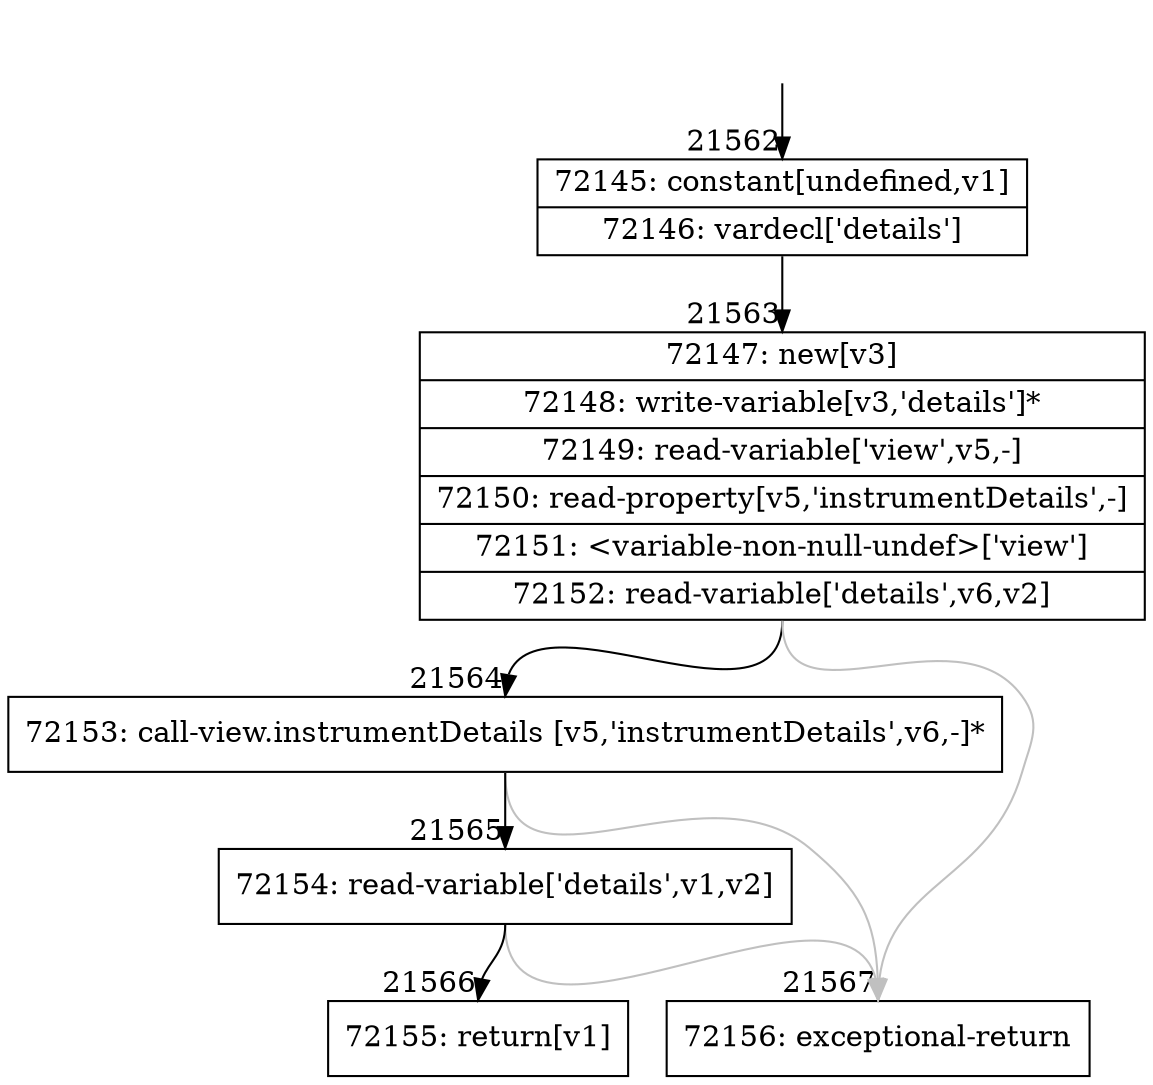 digraph {
rankdir="TD"
BB_entry1884[shape=none,label=""];
BB_entry1884 -> BB21562 [tailport=s, headport=n, headlabel="    21562"]
BB21562 [shape=record label="{72145: constant[undefined,v1]|72146: vardecl['details']}" ] 
BB21562 -> BB21563 [tailport=s, headport=n, headlabel="      21563"]
BB21563 [shape=record label="{72147: new[v3]|72148: write-variable[v3,'details']*|72149: read-variable['view',v5,-]|72150: read-property[v5,'instrumentDetails',-]|72151: \<variable-non-null-undef\>['view']|72152: read-variable['details',v6,v2]}" ] 
BB21563 -> BB21564 [tailport=s, headport=n, headlabel="      21564"]
BB21563 -> BB21567 [tailport=s, headport=n, color=gray, headlabel="      21567"]
BB21564 [shape=record label="{72153: call-view.instrumentDetails [v5,'instrumentDetails',v6,-]*}" ] 
BB21564 -> BB21565 [tailport=s, headport=n, headlabel="      21565"]
BB21564 -> BB21567 [tailport=s, headport=n, color=gray]
BB21565 [shape=record label="{72154: read-variable['details',v1,v2]}" ] 
BB21565 -> BB21566 [tailport=s, headport=n, headlabel="      21566"]
BB21565 -> BB21567 [tailport=s, headport=n, color=gray]
BB21566 [shape=record label="{72155: return[v1]}" ] 
BB21567 [shape=record label="{72156: exceptional-return}" ] 
//#$~ 40401
}
